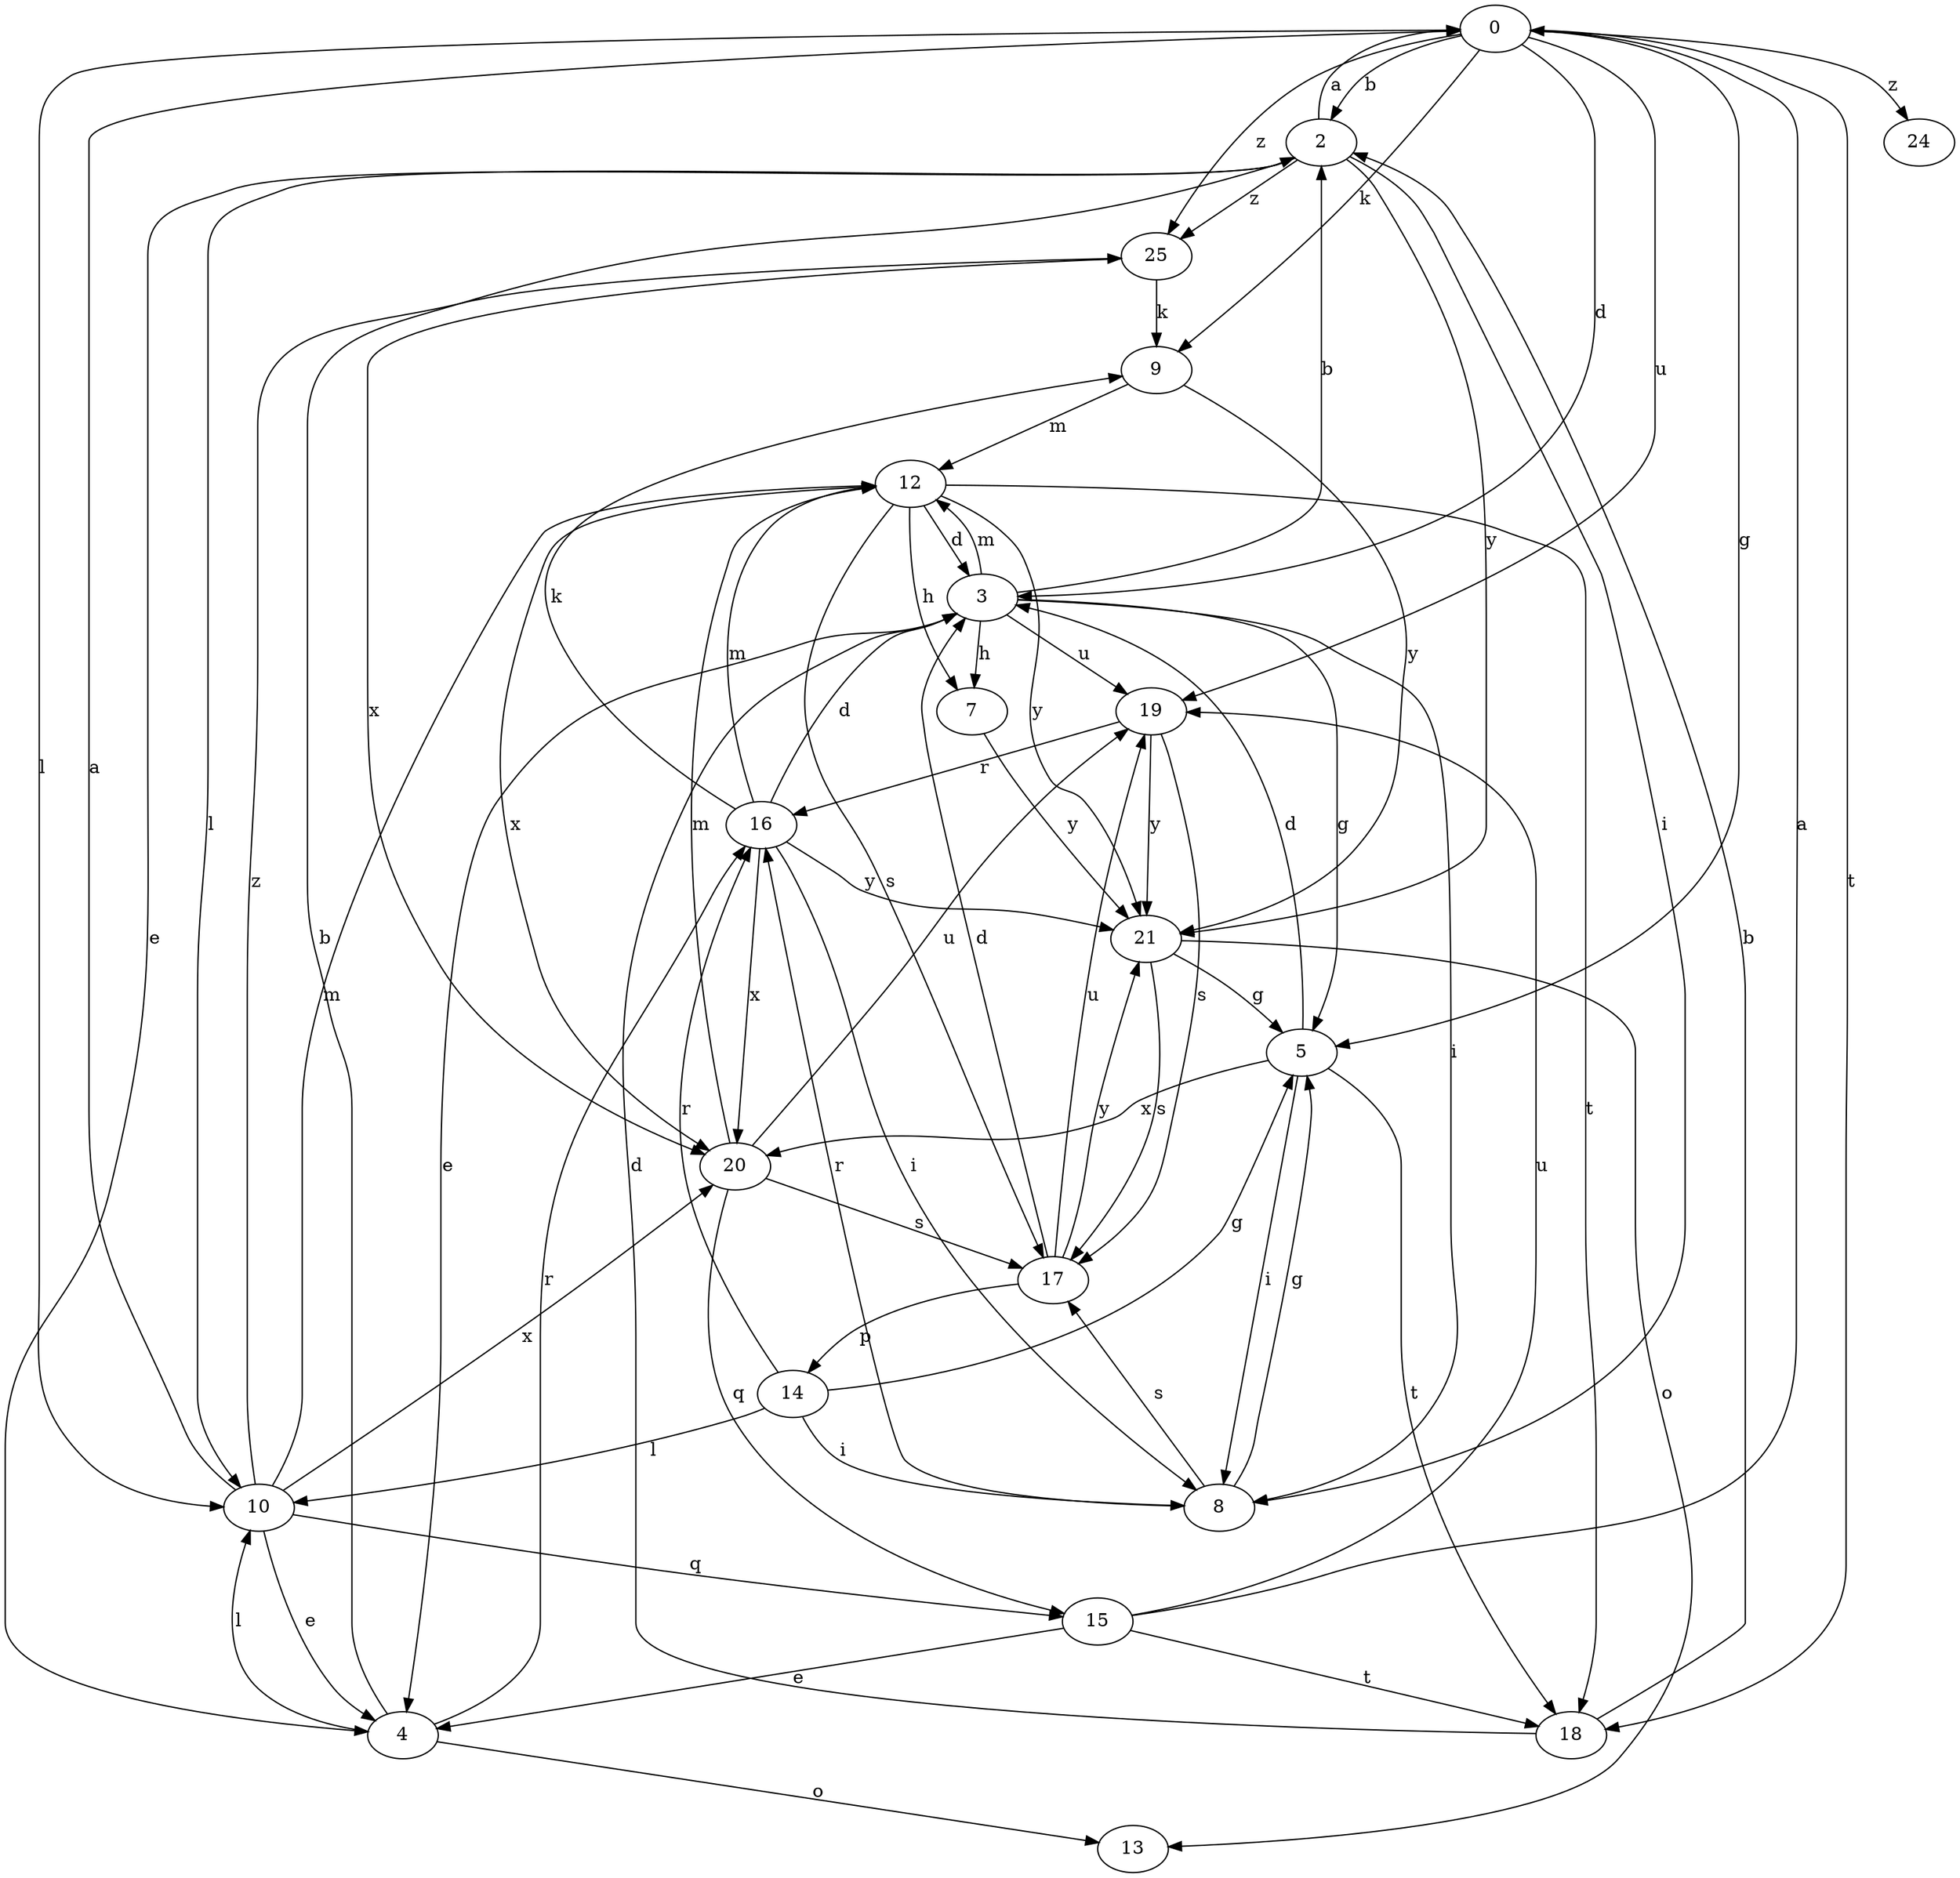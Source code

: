strict digraph  {
0;
2;
3;
4;
5;
7;
8;
9;
10;
12;
13;
14;
15;
16;
17;
18;
19;
20;
21;
24;
25;
0 -> 2  [label=b];
0 -> 3  [label=d];
0 -> 5  [label=g];
0 -> 9  [label=k];
0 -> 10  [label=l];
0 -> 18  [label=t];
0 -> 19  [label=u];
0 -> 24  [label=z];
0 -> 25  [label=z];
2 -> 0  [label=a];
2 -> 4  [label=e];
2 -> 8  [label=i];
2 -> 10  [label=l];
2 -> 21  [label=y];
2 -> 25  [label=z];
3 -> 2  [label=b];
3 -> 4  [label=e];
3 -> 5  [label=g];
3 -> 7  [label=h];
3 -> 8  [label=i];
3 -> 12  [label=m];
3 -> 19  [label=u];
4 -> 2  [label=b];
4 -> 10  [label=l];
4 -> 13  [label=o];
4 -> 16  [label=r];
5 -> 3  [label=d];
5 -> 8  [label=i];
5 -> 18  [label=t];
5 -> 20  [label=x];
7 -> 21  [label=y];
8 -> 5  [label=g];
8 -> 16  [label=r];
8 -> 17  [label=s];
9 -> 12  [label=m];
9 -> 21  [label=y];
10 -> 0  [label=a];
10 -> 4  [label=e];
10 -> 12  [label=m];
10 -> 15  [label=q];
10 -> 20  [label=x];
10 -> 25  [label=z];
12 -> 3  [label=d];
12 -> 7  [label=h];
12 -> 17  [label=s];
12 -> 18  [label=t];
12 -> 20  [label=x];
12 -> 21  [label=y];
14 -> 5  [label=g];
14 -> 8  [label=i];
14 -> 10  [label=l];
14 -> 16  [label=r];
15 -> 0  [label=a];
15 -> 4  [label=e];
15 -> 18  [label=t];
15 -> 19  [label=u];
16 -> 3  [label=d];
16 -> 8  [label=i];
16 -> 9  [label=k];
16 -> 12  [label=m];
16 -> 20  [label=x];
16 -> 21  [label=y];
17 -> 3  [label=d];
17 -> 14  [label=p];
17 -> 19  [label=u];
17 -> 21  [label=y];
18 -> 2  [label=b];
18 -> 3  [label=d];
19 -> 16  [label=r];
19 -> 17  [label=s];
19 -> 21  [label=y];
20 -> 12  [label=m];
20 -> 15  [label=q];
20 -> 17  [label=s];
20 -> 19  [label=u];
21 -> 5  [label=g];
21 -> 13  [label=o];
21 -> 17  [label=s];
25 -> 9  [label=k];
25 -> 20  [label=x];
}
